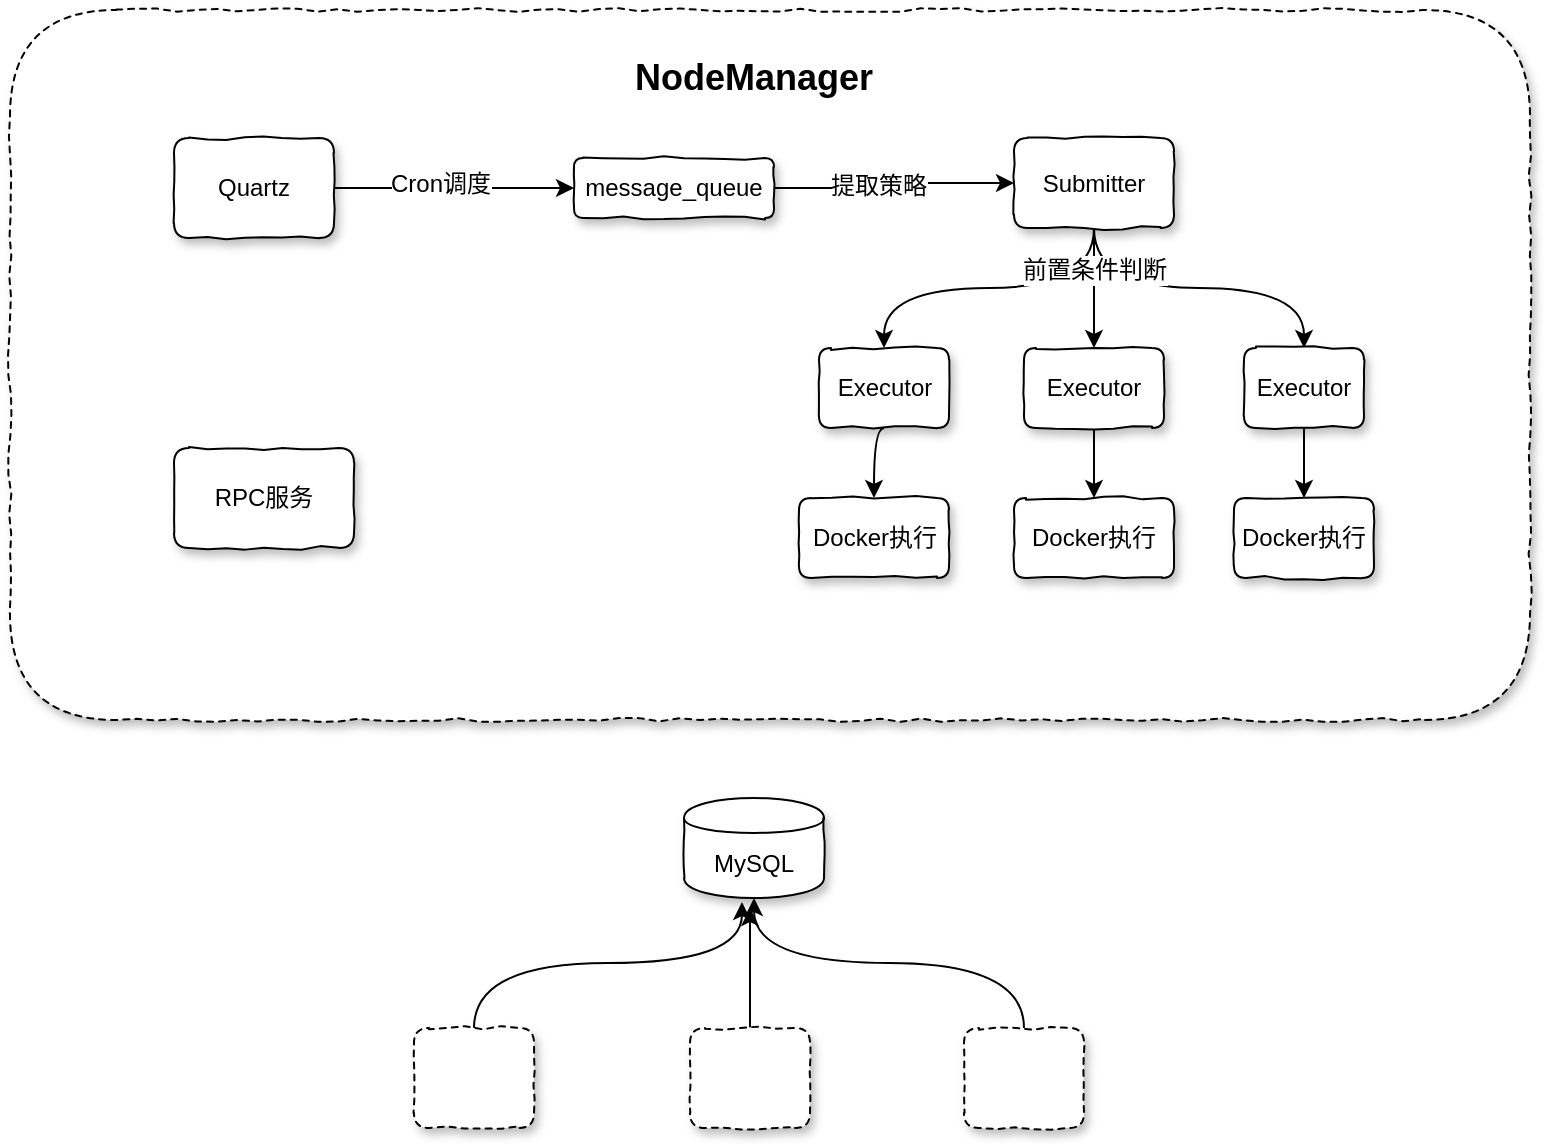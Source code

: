 <mxfile pages="1" version="11.2.5" type="github"><diagram id="mQpMCQD1jJOjzZqrO5QN" name="第 1 页"><mxGraphModel dx="1346" dy="488" grid="1" gridSize="10" guides="1" tooltips="1" connect="1" arrows="1" fold="1" page="0" pageScale="1" pageWidth="827" pageHeight="1169" math="0" shadow="0"><root><mxCell id="0"/><mxCell id="1" parent="0"/><mxCell id="N9EhG0j4GPNaI8PggpgN-36" value="" style="rounded=1;whiteSpace=wrap;html=1;shadow=1;glass=0;comic=1;dashed=1;" vertex="1" parent="1"><mxGeometry x="-342" y="201" width="760" height="355" as="geometry"/></mxCell><mxCell id="N9EhG0j4GPNaI8PggpgN-6" value="" style="edgeStyle=orthogonalEdgeStyle;rounded=0;orthogonalLoop=1;jettySize=auto;html=1;entryX=0;entryY=0.5;entryDx=0;entryDy=0;" edge="1" parent="1" source="N9EhG0j4GPNaI8PggpgN-1" target="N9EhG0j4GPNaI8PggpgN-4"><mxGeometry relative="1" as="geometry"><mxPoint x="-180" y="290" as="targetPoint"/></mxGeometry></mxCell><mxCell id="N9EhG0j4GPNaI8PggpgN-8" value="Cron调度" style="text;html=1;resizable=0;points=[];align=center;verticalAlign=middle;labelBackgroundColor=#ffffff;" vertex="1" connectable="0" parent="N9EhG0j4GPNaI8PggpgN-6"><mxGeometry x="-0.125" y="2" relative="1" as="geometry"><mxPoint as="offset"/></mxGeometry></mxCell><mxCell id="N9EhG0j4GPNaI8PggpgN-1" value="Quartz" style="rounded=1;whiteSpace=wrap;html=1;shadow=1;glass=0;comic=1;movable=1;resizeWidth=0;treeFolding=0;" vertex="1" parent="1"><mxGeometry x="-260" y="265" width="80" height="50" as="geometry"/></mxCell><mxCell id="N9EhG0j4GPNaI8PggpgN-2" value="MySQL" style="shape=cylinder;whiteSpace=wrap;html=1;boundedLbl=1;backgroundOutline=1;shadow=1;glass=0;comic=1;" vertex="1" parent="1"><mxGeometry x="-5" y="595" width="70" height="50" as="geometry"/></mxCell><mxCell id="N9EhG0j4GPNaI8PggpgN-11" style="edgeStyle=orthogonalEdgeStyle;rounded=0;orthogonalLoop=1;jettySize=auto;html=1;exitX=1;exitY=0.5;exitDx=0;exitDy=0;entryX=0;entryY=0.5;entryDx=0;entryDy=0;" edge="1" parent="1" source="N9EhG0j4GPNaI8PggpgN-4" target="N9EhG0j4GPNaI8PggpgN-10"><mxGeometry relative="1" as="geometry"/></mxCell><mxCell id="N9EhG0j4GPNaI8PggpgN-12" value="提取策略" style="text;html=1;resizable=0;points=[];align=center;verticalAlign=middle;labelBackgroundColor=#ffffff;" vertex="1" connectable="0" parent="N9EhG0j4GPNaI8PggpgN-11"><mxGeometry x="-0.15" y="1" relative="1" as="geometry"><mxPoint as="offset"/></mxGeometry></mxCell><mxCell id="N9EhG0j4GPNaI8PggpgN-4" value="message_queue" style="rounded=1;whiteSpace=wrap;html=1;shadow=1;glass=0;comic=1;" vertex="1" parent="1"><mxGeometry x="-60" y="275" width="100" height="30" as="geometry"/></mxCell><mxCell id="N9EhG0j4GPNaI8PggpgN-9" value="RPC服务" style="rounded=1;whiteSpace=wrap;html=1;shadow=1;glass=0;comic=1;" vertex="1" parent="1"><mxGeometry x="-260" y="420" width="90" height="50" as="geometry"/></mxCell><mxCell id="N9EhG0j4GPNaI8PggpgN-28" style="edgeStyle=orthogonalEdgeStyle;curved=1;rounded=0;orthogonalLoop=1;jettySize=auto;html=1;entryX=0.5;entryY=0;entryDx=0;entryDy=0;" edge="1" parent="1" source="N9EhG0j4GPNaI8PggpgN-10" target="N9EhG0j4GPNaI8PggpgN-13"><mxGeometry relative="1" as="geometry"><Array as="points"><mxPoint x="200" y="320"/><mxPoint x="200" y="320"/></Array></mxGeometry></mxCell><mxCell id="N9EhG0j4GPNaI8PggpgN-29" style="edgeStyle=orthogonalEdgeStyle;curved=1;rounded=0;orthogonalLoop=1;jettySize=auto;html=1;exitX=0.5;exitY=1;exitDx=0;exitDy=0;" edge="1" parent="1" source="N9EhG0j4GPNaI8PggpgN-10" target="N9EhG0j4GPNaI8PggpgN-14"><mxGeometry relative="1" as="geometry"/></mxCell><mxCell id="N9EhG0j4GPNaI8PggpgN-30" style="edgeStyle=orthogonalEdgeStyle;curved=1;rounded=0;orthogonalLoop=1;jettySize=auto;html=1;exitX=0.5;exitY=1;exitDx=0;exitDy=0;entryX=0.5;entryY=0;entryDx=0;entryDy=0;" edge="1" parent="1" source="N9EhG0j4GPNaI8PggpgN-10" target="N9EhG0j4GPNaI8PggpgN-15"><mxGeometry relative="1" as="geometry"/></mxCell><mxCell id="N9EhG0j4GPNaI8PggpgN-34" value="前置条件判断" style="text;html=1;resizable=0;points=[];align=center;verticalAlign=middle;labelBackgroundColor=#ffffff;" vertex="1" connectable="0" parent="N9EhG0j4GPNaI8PggpgN-30"><mxGeometry x="-0.862" y="-5" relative="1" as="geometry"><mxPoint x="5" y="9" as="offset"/></mxGeometry></mxCell><mxCell id="N9EhG0j4GPNaI8PggpgN-10" value="Submitter" style="rounded=1;whiteSpace=wrap;html=1;shadow=1;glass=0;comic=1;" vertex="1" parent="1"><mxGeometry x="160" y="265" width="80" height="45" as="geometry"/></mxCell><mxCell id="N9EhG0j4GPNaI8PggpgN-32" style="edgeStyle=orthogonalEdgeStyle;curved=1;rounded=0;orthogonalLoop=1;jettySize=auto;html=1;exitX=0.5;exitY=1;exitDx=0;exitDy=0;entryX=0.5;entryY=0;entryDx=0;entryDy=0;" edge="1" parent="1" source="N9EhG0j4GPNaI8PggpgN-13" target="N9EhG0j4GPNaI8PggpgN-20"><mxGeometry relative="1" as="geometry"/></mxCell><mxCell id="N9EhG0j4GPNaI8PggpgN-13" value="Executor" style="rounded=1;whiteSpace=wrap;html=1;shadow=1;glass=0;comic=1;" vertex="1" parent="1"><mxGeometry x="165" y="370" width="70" height="40" as="geometry"/></mxCell><mxCell id="N9EhG0j4GPNaI8PggpgN-33" style="edgeStyle=orthogonalEdgeStyle;curved=1;rounded=0;orthogonalLoop=1;jettySize=auto;html=1;exitX=0.5;exitY=1;exitDx=0;exitDy=0;entryX=0.5;entryY=0;entryDx=0;entryDy=0;" edge="1" parent="1" source="N9EhG0j4GPNaI8PggpgN-14" target="N9EhG0j4GPNaI8PggpgN-21"><mxGeometry relative="1" as="geometry"/></mxCell><mxCell id="N9EhG0j4GPNaI8PggpgN-14" value="Executor" style="rounded=1;whiteSpace=wrap;html=1;shadow=1;glass=0;comic=1;" vertex="1" parent="1"><mxGeometry x="275" y="370" width="60" height="40" as="geometry"/></mxCell><mxCell id="N9EhG0j4GPNaI8PggpgN-31" style="edgeStyle=orthogonalEdgeStyle;curved=1;rounded=0;orthogonalLoop=1;jettySize=auto;html=1;exitX=0.5;exitY=1;exitDx=0;exitDy=0;entryX=0.5;entryY=0;entryDx=0;entryDy=0;" edge="1" parent="1" source="N9EhG0j4GPNaI8PggpgN-15" target="N9EhG0j4GPNaI8PggpgN-22"><mxGeometry relative="1" as="geometry"/></mxCell><mxCell id="N9EhG0j4GPNaI8PggpgN-15" value="Executor" style="rounded=1;whiteSpace=wrap;html=1;shadow=1;glass=0;comic=1;" vertex="1" parent="1"><mxGeometry x="62.5" y="370" width="65" height="40" as="geometry"/></mxCell><mxCell id="N9EhG0j4GPNaI8PggpgN-20" value="Docker执行" style="rounded=1;whiteSpace=wrap;html=1;shadow=1;glass=0;comic=1;" vertex="1" parent="1"><mxGeometry x="160" y="445" width="80" height="40" as="geometry"/></mxCell><mxCell id="N9EhG0j4GPNaI8PggpgN-21" value="Docker执行" style="rounded=1;whiteSpace=wrap;html=1;shadow=1;glass=0;comic=1;" vertex="1" parent="1"><mxGeometry x="270" y="445" width="70" height="40" as="geometry"/></mxCell><mxCell id="N9EhG0j4GPNaI8PggpgN-22" value="Docker执行" style="rounded=1;whiteSpace=wrap;html=1;shadow=1;glass=0;comic=1;" vertex="1" parent="1"><mxGeometry x="52.5" y="445" width="75" height="40" as="geometry"/></mxCell><mxCell id="N9EhG0j4GPNaI8PggpgN-38" value="&lt;b&gt;&lt;font style=&quot;font-size: 18px&quot;&gt;NodeManager&lt;/font&gt;&lt;/b&gt;" style="text;html=1;strokeColor=none;fillColor=none;align=center;verticalAlign=middle;whiteSpace=wrap;rounded=0;shadow=1;glass=0;dashed=1;comic=1;" vertex="1" parent="1"><mxGeometry x="-35" y="220" width="130" height="30" as="geometry"/></mxCell><mxCell id="N9EhG0j4GPNaI8PggpgN-44" style="edgeStyle=orthogonalEdgeStyle;curved=1;rounded=0;orthogonalLoop=1;jettySize=auto;html=1;exitX=0.5;exitY=0;exitDx=0;exitDy=0;entryX=0.414;entryY=1.04;entryDx=0;entryDy=0;entryPerimeter=0;" edge="1" parent="1" source="N9EhG0j4GPNaI8PggpgN-39" target="N9EhG0j4GPNaI8PggpgN-2"><mxGeometry relative="1" as="geometry"/></mxCell><mxCell id="N9EhG0j4GPNaI8PggpgN-39" value="" style="rounded=1;whiteSpace=wrap;html=1;shadow=1;glass=0;dashed=1;comic=1;" vertex="1" parent="1"><mxGeometry x="-140" y="710" width="60" height="50" as="geometry"/></mxCell><mxCell id="N9EhG0j4GPNaI8PggpgN-47" style="edgeStyle=orthogonalEdgeStyle;curved=1;rounded=0;orthogonalLoop=1;jettySize=auto;html=1;" edge="1" parent="1" source="N9EhG0j4GPNaI8PggpgN-40"><mxGeometry relative="1" as="geometry"><mxPoint x="28" y="650" as="targetPoint"/></mxGeometry></mxCell><mxCell id="N9EhG0j4GPNaI8PggpgN-40" value="" style="rounded=1;whiteSpace=wrap;html=1;shadow=1;glass=0;dashed=1;comic=1;" vertex="1" parent="1"><mxGeometry x="-2" y="710" width="60" height="50" as="geometry"/></mxCell><mxCell id="N9EhG0j4GPNaI8PggpgN-48" style="edgeStyle=orthogonalEdgeStyle;curved=1;rounded=0;orthogonalLoop=1;jettySize=auto;html=1;exitX=0.5;exitY=0;exitDx=0;exitDy=0;entryX=0.5;entryY=1;entryDx=0;entryDy=0;" edge="1" parent="1" source="N9EhG0j4GPNaI8PggpgN-41" target="N9EhG0j4GPNaI8PggpgN-2"><mxGeometry relative="1" as="geometry"/></mxCell><mxCell id="N9EhG0j4GPNaI8PggpgN-41" value="" style="rounded=1;whiteSpace=wrap;html=1;shadow=1;glass=0;dashed=1;comic=1;" vertex="1" parent="1"><mxGeometry x="135" y="710" width="60" height="50" as="geometry"/></mxCell></root></mxGraphModel></diagram></mxfile>